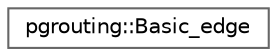 digraph "Graphical Class Hierarchy"
{
 // LATEX_PDF_SIZE
  bgcolor="transparent";
  edge [fontname=Helvetica,fontsize=10,labelfontname=Helvetica,labelfontsize=10];
  node [fontname=Helvetica,fontsize=10,shape=box,height=0.2,width=0.4];
  rankdir="LR";
  Node0 [id="Node000000",label="pgrouting::Basic_edge",height=0.2,width=0.4,color="grey40", fillcolor="white", style="filled",URL="$classpgrouting_1_1Basic__edge.html",tooltip=" "];
}

